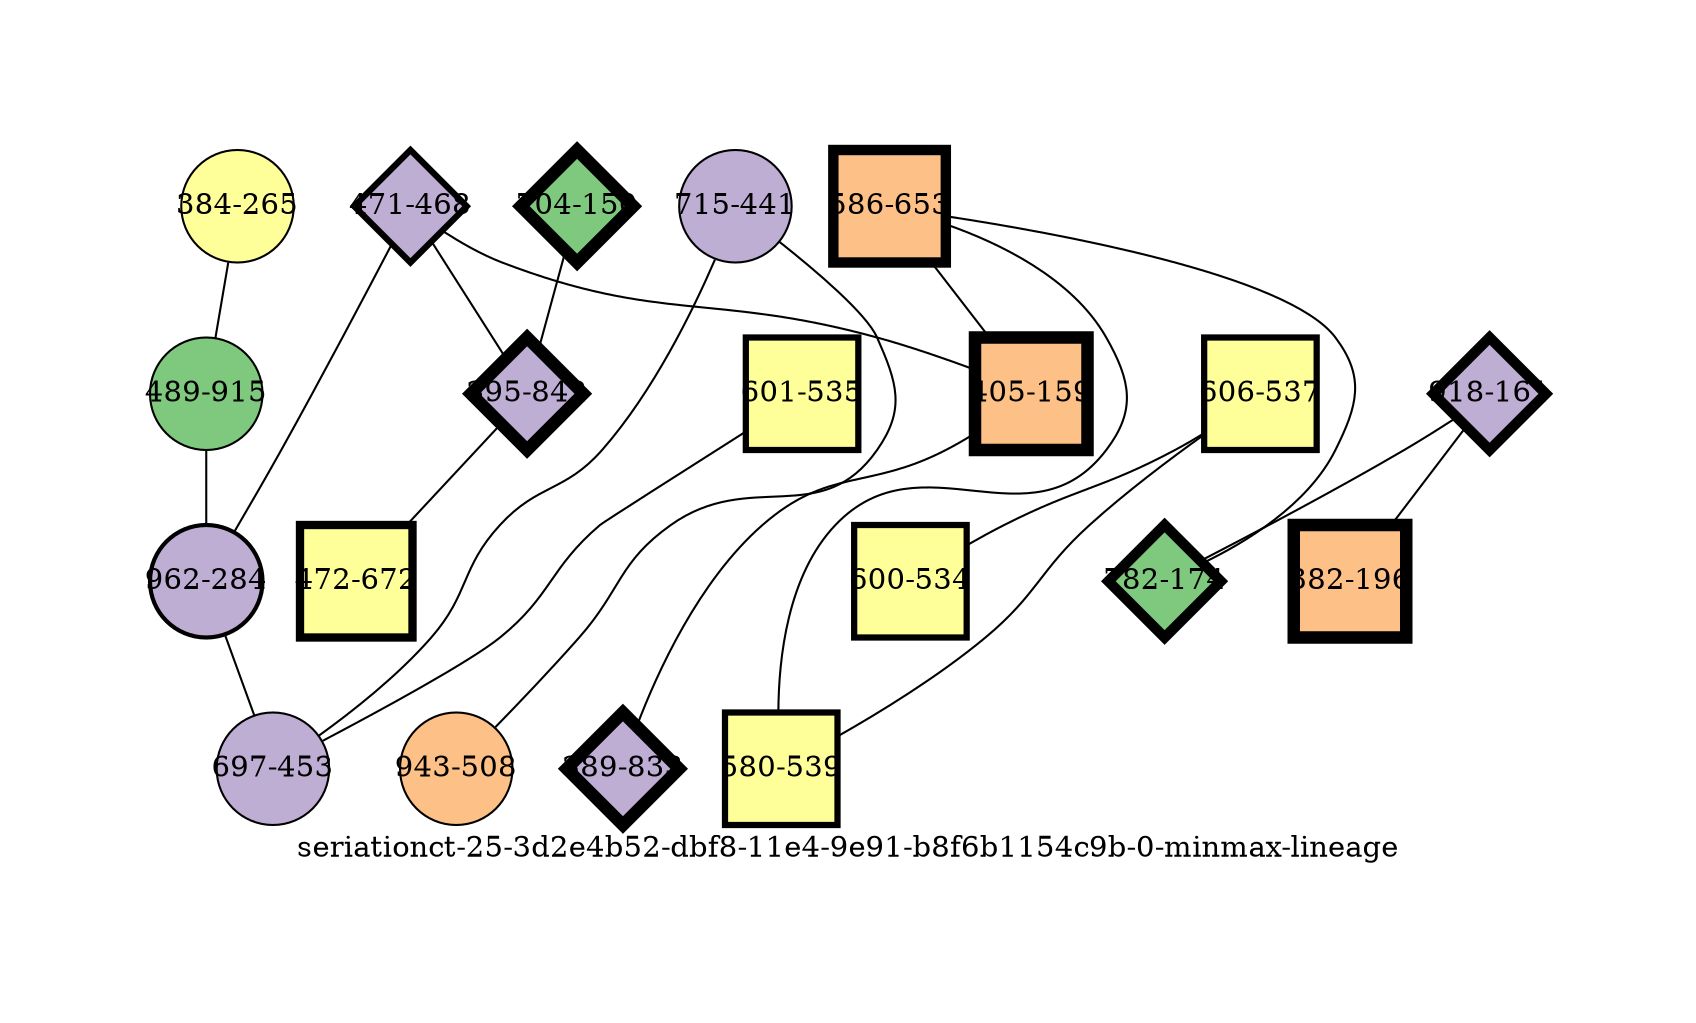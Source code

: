 strict graph "seriationct-25-3d2e4b52-dbf8-11e4-9e91-b8f6b1154c9b-0-minmax-lineage" {
labelloc=b;
ratio=auto;
pad="1.0";
label="seriationct-25-3d2e4b52-dbf8-11e4-9e91-b8f6b1154c9b-0-minmax-lineage";
node [width="0.75", style=filled, fixedsize=true, height="0.75", shape=circle, label=""];
0 [xCoordinate="468.0", appears_in_slice=3, yCoordinate="471.0", colorscheme=accent6, lineage_id=2, short_label="471-468", label="471-468", shape=diamond, cluster_id=1, fillcolor=2, size="500.0", id=0, penwidth="3.0"];
1 [xCoordinate="265.0", appears_in_slice=1, yCoordinate="384.0", colorscheme=accent6, lineage_id=0, short_label="384-265", label="384-265", shape=circle, cluster_id=3, fillcolor=4, size="500.0", id=11, penwidth="1.0"];
2 [xCoordinate="441.0", appears_in_slice=1, yCoordinate="715.0", colorscheme=accent6, lineage_id=0, short_label="715-441", label="715-441", shape=circle, cluster_id=1, fillcolor=2, size="500.0", id=2, penwidth="1.0"];
3 [xCoordinate="537.0", appears_in_slice=3, yCoordinate="606.0", colorscheme=accent6, lineage_id=1, short_label="606-537", label="606-537", shape=square, cluster_id=3, fillcolor=4, size="500.0", id=3, penwidth="3.0"];
4 [xCoordinate="150.0", appears_in_slice=6, yCoordinate="704.0", colorscheme=accent6, lineage_id=2, short_label="704-150", label="704-150", shape=diamond, cluster_id=0, fillcolor=1, size="500.0", id=4, penwidth="6.0"];
5 [xCoordinate="915.0", appears_in_slice=1, yCoordinate="489.0", colorscheme=accent6, lineage_id=0, short_label="489-915", label="489-915", shape=circle, cluster_id=0, fillcolor=1, size="500.0", id=5, penwidth="1.0"];
6 [xCoordinate="842.0", appears_in_slice=6, yCoordinate="395.0", colorscheme=accent6, lineage_id=2, short_label="395-842", label="395-842", shape=diamond, cluster_id=1, fillcolor=2, size="500.0", id=6, penwidth="6.0"];
7 [xCoordinate="161.0", appears_in_slice=5, yCoordinate="918.0", colorscheme=accent6, lineage_id=2, short_label="918-161", label="918-161", shape=diamond, cluster_id=1, fillcolor=2, size="500.0", id=7, penwidth="5.0"];
8 [xCoordinate="653.0", appears_in_slice=5, yCoordinate="586.0", colorscheme=accent6, lineage_id=1, short_label="586-653", label="586-653", shape=square, cluster_id=2, fillcolor=3, size="500.0", id=8, penwidth="5.0"];
9 [xCoordinate="535.0", appears_in_slice=3, yCoordinate="601.0", colorscheme=accent6, lineage_id=1, short_label="601-535", label="601-535", shape=square, cluster_id=3, fillcolor=4, size="500.0", id=9, penwidth="3.0"];
10 [xCoordinate="284.0", appears_in_slice=2, yCoordinate="962.0", colorscheme=accent6, lineage_id=0, short_label="962-284", label="962-284", shape=circle, cluster_id=1, fillcolor=2, size="500.0", id=10, penwidth="2.0"];
11 [xCoordinate="534.0", appears_in_slice=3, yCoordinate="600.0", colorscheme=accent6, lineage_id=1, short_label="600-534", label="600-534", shape=square, cluster_id=3, fillcolor=4, size="500.0", id=1, penwidth="3.0"];
12 [xCoordinate="672.0", appears_in_slice=4, yCoordinate="472.0", colorscheme=accent6, lineage_id=1, short_label="472-672", label="472-672", shape=square, cluster_id=3, fillcolor=4, size="500.0", id=12, penwidth="4.0"];
13 [xCoordinate="539.0", appears_in_slice=3, yCoordinate="580.0", colorscheme=accent6, lineage_id=1, short_label="580-539", label="580-539", shape=square, cluster_id=3, fillcolor=4, size="500.0", id=13, penwidth="3.0"];
14 [xCoordinate="174.0", appears_in_slice=5, yCoordinate="782.0", colorscheme=accent6, lineage_id=2, short_label="782-174", label="782-174", shape=diamond, cluster_id=0, fillcolor=1, size="500.0", id=14, penwidth="5.0"];
15 [xCoordinate="196.0", appears_in_slice=6, yCoordinate="382.0", colorscheme=accent6, lineage_id=1, short_label="382-196", label="382-196", shape=square, cluster_id=2, fillcolor=3, size="500.0", id=17, penwidth="6.0"];
16 [xCoordinate="453.0", appears_in_slice=1, yCoordinate="697.0", colorscheme=accent6, lineage_id=0, short_label="697-453", label="697-453", shape=circle, cluster_id=1, fillcolor=2, size="500.0", id=15, penwidth="1.0"];
17 [xCoordinate="508.0", appears_in_slice=1, yCoordinate="943.0", colorscheme=accent6, lineage_id=0, short_label="943-508", label="943-508", shape=circle, cluster_id=2, fillcolor=3, size="500.0", id=16, penwidth="1.0"];
18 [xCoordinate="159.0", appears_in_slice=6, yCoordinate="405.0", colorscheme=accent6, lineage_id=1, short_label="405-159", label="405-159", shape=square, cluster_id=2, fillcolor=3, size="500.0", id=18, penwidth="6.0"];
19 [xCoordinate="833.0", appears_in_slice=6, yCoordinate="389.0", colorscheme=accent6, lineage_id=2, short_label="389-833", label="389-833", shape=diamond, cluster_id=1, fillcolor=2, size="500.0", id=19, penwidth="6.0"];
0 -- 10  [inverseweight="1.79256380794", weight="0.557860197541"];
0 -- 18  [inverseweight="1.53230119597", weight="0.65261320857"];
0 -- 6  [inverseweight="2.45286721337", weight="0.4076861538"];
1 -- 5  [inverseweight="1.32763847205", weight="0.753217100178"];
2 -- 16  [inverseweight="27.4410649974", weight="0.0364417343166"];
2 -- 17  [inverseweight="7.35453186144", weight="0.135970585054"];
3 -- 11  [inverseweight="26.7261241912", weight="0.0374165738677"];
3 -- 13  [inverseweight="10.6358907453", weight="0.0940212741883"];
4 -- 6  [inverseweight="17.1700704936", weight="0.0582408791142"];
5 -- 10  [inverseweight="3.25872960899", weight="0.306868049819"];
6 -- 12  [inverseweight="2.80262718092", weight="0.356808071658"];
7 -- 14  [inverseweight="23.8909241284", weight="0.0418568990729"];
7 -- 15  [inverseweight="1.51104991222", weight="0.661791507954"];
8 -- 18  [inverseweight="2.35138603326", weight="0.42528108352"];
8 -- 13  [inverseweight="3.2186469798", weight="0.310689555666"];
8 -- 14  [inverseweight="2.02920339939", weight="0.492804220761"];
9 -- 16  [inverseweight="3.27280084395", weight="0.305548686791"];
10 -- 16  [inverseweight="3.8837953469", weight="0.257480096318"];
18 -- 19  [inverseweight="1.21267099184", weight="0.824625975822"];
}

